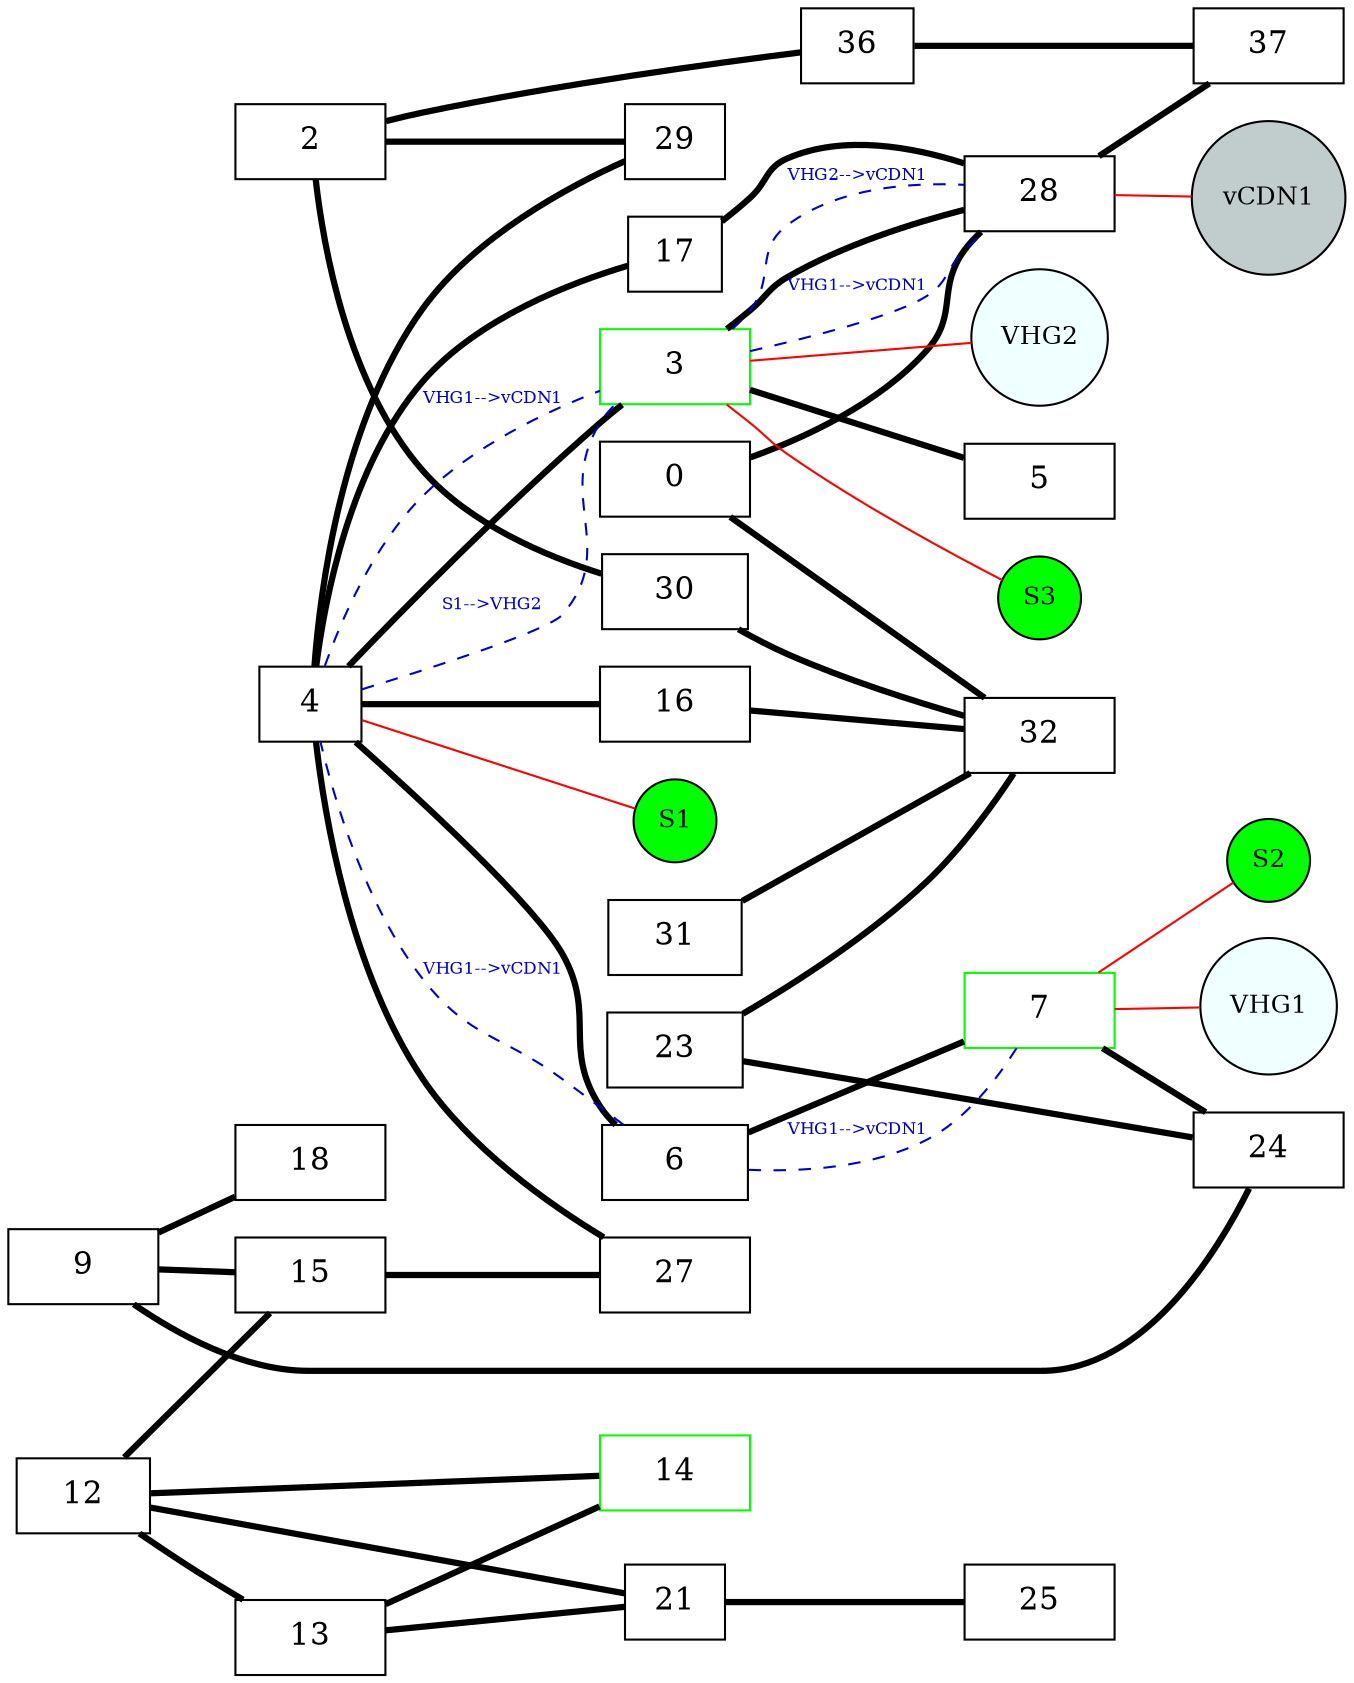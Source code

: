 graph{rankdir=LR;



 subgraph{


24 [shape=box,color=black,width=1.000000,fontsize=15,pos="24,24"];
25 [shape=box,color=black,width=1.000000,fontsize=15,pos="25,25"];
27 [shape=box,color=black,width=1.000000,fontsize=15,pos="27,27"];
21 [shape=box,color=black,width=0.671837,fontsize=15,pos="21,21"];
23 [shape=box,color=black,width=0.898503,fontsize=15,pos="23,23"];
28 [shape=box,color=black,width=1.000000,fontsize=15,pos="28,28"];
29 [shape=box,color=black,width=0.661616,fontsize=15,pos="29,29"];
0 [shape=box,color=black,width=1.000000,fontsize=15,pos="0,0"];
3 [shape=box,color=green1,width=1.000000,fontsize=15,pos="3,3"];
2 [shape=box,color=black,width=1.000000,fontsize=15,pos="2,2"];
5 [shape=box,color=black,width=1.000000,fontsize=15,pos="5,5"];
4 [shape=box,color=black,width=0.676219,fontsize=15,pos="4,4"];
7 [shape=box,color=green1,width=1.000000,fontsize=15,pos="7,7"];
6 [shape=box,color=black,width=0.965864,fontsize=15,pos="6,6"];
9 [shape=box,color=black,width=1.000000,fontsize=15,pos="9,9"];
13 [shape=box,color=black,width=1.000000,fontsize=15,pos="13,13"];
12 [shape=box,color=black,width=0.887901,fontsize=15,pos="12,12"];
15 [shape=box,color=black,width=1.000000,fontsize=15,pos="15,15"];
14 [shape=box,color=green1,width=1.000000,fontsize=15,pos="14,14"];
17 [shape=box,color=black,width=0.624093,fontsize=15,pos="17,17"];
16 [shape=box,color=black,width=1.000000,fontsize=15,pos="16,16"];
18 [shape=box,color=black,width=1.000000,fontsize=15,pos="18,18"];
31 [shape=box,color=black,width=0.887214,fontsize=15,pos="31,31"];
30 [shape=box,color=black,width=0.974412,fontsize=15,pos="30,30"];
37 [shape=box,color=black,width=1.000000,fontsize=15,pos="37,37"];
36 [shape=box,color=black,width=0.753582,fontsize=15,pos="36,36"];
32 [shape=box,color=black,width=1.000000,fontsize=15,pos="32,32"];
0--28 [  penwidth="3", fontsize=15,len=2];
 0--32 [  penwidth="3", fontsize=15,len=2];
 12--13 [  penwidth="3", fontsize=15,len=2];
 12--14 [  penwidth="3", fontsize=15,len=2];
 12--15 [  penwidth="3", fontsize=15,len=2];
 12--21 [  penwidth="3", fontsize=15,len=2];
 13--14 [  penwidth="3", fontsize=15,len=2];
 13--21 [  penwidth="3", fontsize=15,len=2];
 15--27 [  penwidth="3", fontsize=15,len=2];
 16--32 [  penwidth="3", fontsize=15,len=2];
 17--28 [  penwidth="3", fontsize=15,len=2];
 21--25 [  penwidth="3", fontsize=15,len=2];
 2--29 [  penwidth="3", fontsize=15,len=2];
 2--30 [  penwidth="3", fontsize=15,len=2];
 23--24 [  penwidth="3", fontsize=15,len=2];
 23--32 [  penwidth="3", fontsize=15,len=2];
 2--36 [  penwidth="3", fontsize=15,len=2];
 28--37 [  penwidth="3", fontsize=15,len=2];
 30--32 [  penwidth="3", fontsize=15,len=2];
 31--32 [  penwidth="3", fontsize=15,len=2];
 3--28 [  penwidth="3", fontsize=15,len=2];
 3--4 [  penwidth="3", fontsize=15,len=2];
 3--5 [  penwidth="3", fontsize=15,len=2];
 36--37 [  penwidth="3", fontsize=15,len=2];
 4--16 [  penwidth="3", fontsize=15,len=2];
 4--17 [  penwidth="3", fontsize=15,len=2];
 4--27 [  penwidth="3", fontsize=15,len=2];
 4--29 [  penwidth="3", fontsize=15,len=2];
 4--6 [  penwidth="3", fontsize=15,len=2];
 6--7 [  penwidth="3", fontsize=15,len=2];
 7--24 [  penwidth="3", fontsize=15,len=2];
 9--15 [  penwidth="3", fontsize=15,len=2];
 9--18 [  penwidth="3", fontsize=15,len=2];
 9--24 [  penwidth="3", fontsize=15,len=2];
 28--vCDN1[color=red,len=1.5];
vCDN1[shape=circle,fillcolor=azure3,style=filled,fontsize=12];
3--S3[color=red,len=1.5];
S3[shape=circle,fillcolor=green,style=filled,fontsize=12];
3--VHG2[color=red,len=1.5];
VHG2[shape=circle,fillcolor=azure1,style=filled,fontsize=12];
4--S1[color=red,len=1.5];
S1[shape=circle,fillcolor=green,style=filled,fontsize=12];
7--S2[color=red,len=1.5];
S2[shape=circle,fillcolor=green,style=filled,fontsize=12];
7--VHG1[color=red,len=1.5];
VHG1[shape=circle,fillcolor=azure1,style=filled,fontsize=12];
}
subgraph{
 edge[color=blue3,weight=0];
3--28 [ style=dashed,label="VHG1-->vCDN1",fontcolor=blue3 ,fontsize=8,penwidth=1];
 3--28 [ style=dashed,label="VHG2-->vCDN1",fontcolor=blue3 ,fontsize=8,penwidth=1];
 4--3 [ style=dashed,label="S1-->VHG2",fontcolor=blue3 ,fontsize=8,penwidth=1];
 4--3 [ style=dashed,label="VHG1-->vCDN1",fontcolor=blue3 ,fontsize=8,penwidth=1];
 6--4 [ style=dashed,label="VHG1-->vCDN1",fontcolor=blue3 ,fontsize=8,penwidth=1];
 7--6 [ style=dashed,label="VHG1-->vCDN1",fontcolor=blue3 ,fontsize=8,penwidth=1];
 }

}